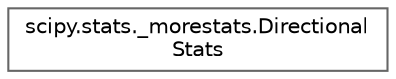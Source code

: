 digraph "Graphical Class Hierarchy"
{
 // LATEX_PDF_SIZE
  bgcolor="transparent";
  edge [fontname=Helvetica,fontsize=10,labelfontname=Helvetica,labelfontsize=10];
  node [fontname=Helvetica,fontsize=10,shape=box,height=0.2,width=0.4];
  rankdir="LR";
  Node0 [id="Node000000",label="scipy.stats._morestats.Directional\lStats",height=0.2,width=0.4,color="grey40", fillcolor="white", style="filled",URL="$d7/dfa/classscipy_1_1stats_1_1__morestats_1_1DirectionalStats.html",tooltip=" "];
}
